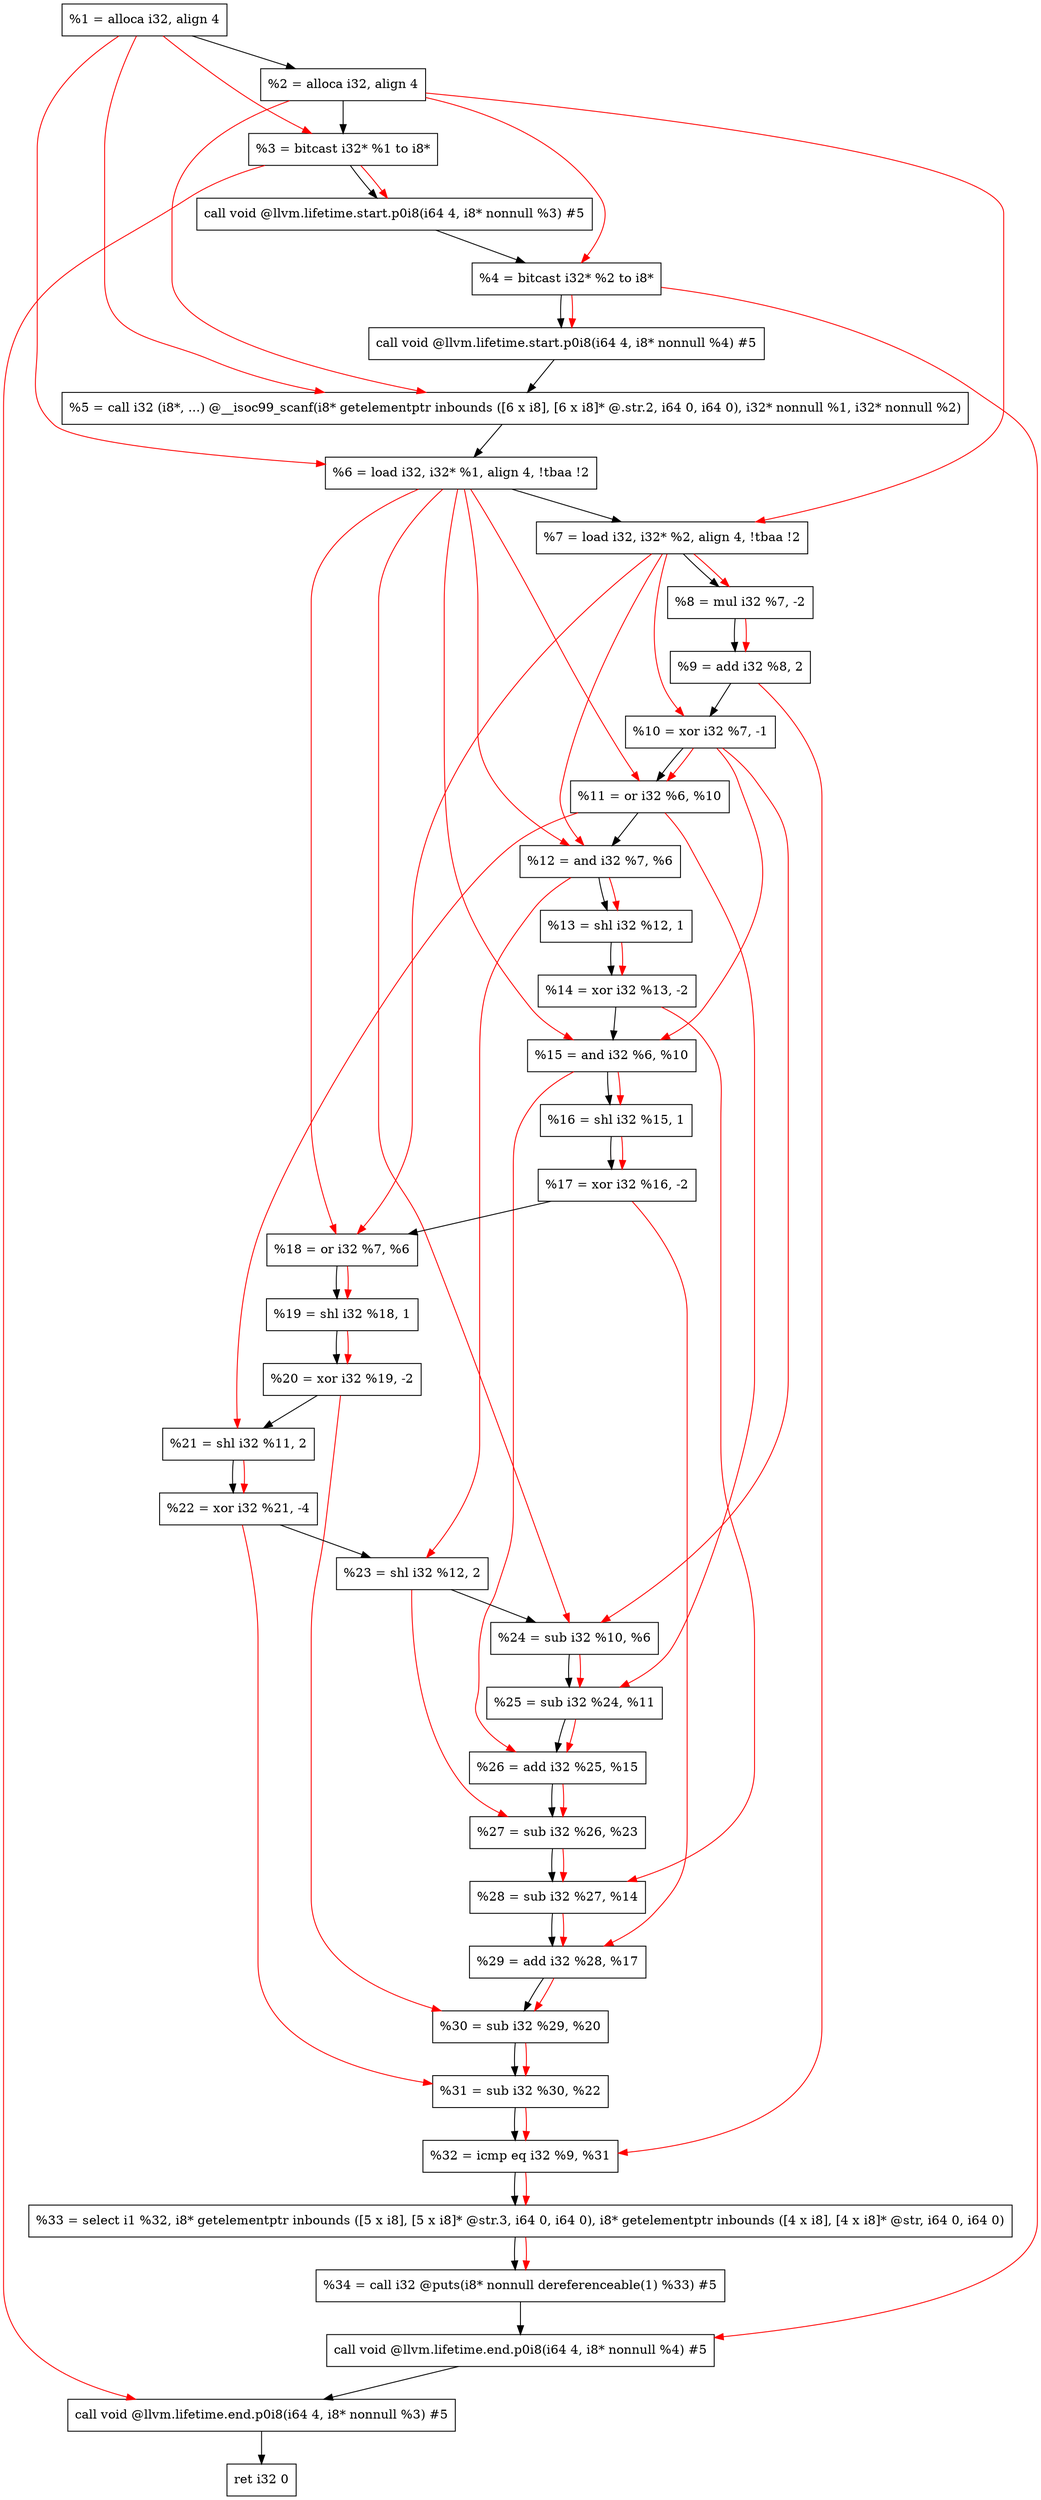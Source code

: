 digraph "DFG for'main' function" {
	Node0x10dcdc8[shape=record, label="  %1 = alloca i32, align 4"];
	Node0x10dce48[shape=record, label="  %2 = alloca i32, align 4"];
	Node0x10dced8[shape=record, label="  %3 = bitcast i32* %1 to i8*"];
	Node0x10dd338[shape=record, label="  call void @llvm.lifetime.start.p0i8(i64 4, i8* nonnull %3) #5"];
	Node0x10dd418[shape=record, label="  %4 = bitcast i32* %2 to i8*"];
	Node0x10dd538[shape=record, label="  call void @llvm.lifetime.start.p0i8(i64 4, i8* nonnull %4) #5"];
	Node0x10dd770[shape=record, label="  %5 = call i32 (i8*, ...) @__isoc99_scanf(i8* getelementptr inbounds ([6 x i8], [6 x i8]* @.str.2, i64 0, i64 0), i32* nonnull %1, i32* nonnull %2)"];
	Node0x10dd828[shape=record, label="  %6 = load i32, i32* %1, align 4, !tbaa !2"];
	Node0x10de798[shape=record, label="  %7 = load i32, i32* %2, align 4, !tbaa !2"];
	Node0x10dee20[shape=record, label="  %8 = mul i32 %7, -2"];
	Node0x10dee90[shape=record, label="  %9 = add i32 %8, 2"];
	Node0x10def00[shape=record, label="  %10 = xor i32 %7, -1"];
	Node0x10def70[shape=record, label="  %11 = or i32 %6, %10"];
	Node0x10defe0[shape=record, label="  %12 = and i32 %7, %6"];
	Node0x10df050[shape=record, label="  %13 = shl i32 %12, 1"];
	Node0x10df0c0[shape=record, label="  %14 = xor i32 %13, -2"];
	Node0x10df130[shape=record, label="  %15 = and i32 %6, %10"];
	Node0x10df1a0[shape=record, label="  %16 = shl i32 %15, 1"];
	Node0x10df210[shape=record, label="  %17 = xor i32 %16, -2"];
	Node0x10df280[shape=record, label="  %18 = or i32 %7, %6"];
	Node0x10df2f0[shape=record, label="  %19 = shl i32 %18, 1"];
	Node0x10df360[shape=record, label="  %20 = xor i32 %19, -2"];
	Node0x10df3d0[shape=record, label="  %21 = shl i32 %11, 2"];
	Node0x10df440[shape=record, label="  %22 = xor i32 %21, -4"];
	Node0x10df4b0[shape=record, label="  %23 = shl i32 %12, 2"];
	Node0x10df520[shape=record, label="  %24 = sub i32 %10, %6"];
	Node0x10df590[shape=record, label="  %25 = sub i32 %24, %11"];
	Node0x10df600[shape=record, label="  %26 = add i32 %25, %15"];
	Node0x10df670[shape=record, label="  %27 = sub i32 %26, %23"];
	Node0x10df6e0[shape=record, label="  %28 = sub i32 %27, %14"];
	Node0x10df750[shape=record, label="  %29 = add i32 %28, %17"];
	Node0x10df7c0[shape=record, label="  %30 = sub i32 %29, %20"];
	Node0x10df830[shape=record, label="  %31 = sub i32 %30, %22"];
	Node0x10df8a0[shape=record, label="  %32 = icmp eq i32 %9, %31"];
	Node0x107d9d8[shape=record, label="  %33 = select i1 %32, i8* getelementptr inbounds ([5 x i8], [5 x i8]* @str.3, i64 0, i64 0), i8* getelementptr inbounds ([4 x i8], [4 x i8]* @str, i64 0, i64 0)"];
	Node0x10dfb40[shape=record, label="  %34 = call i32 @puts(i8* nonnull dereferenceable(1) %33) #5"];
	Node0x10dfd98[shape=record, label="  call void @llvm.lifetime.end.p0i8(i64 4, i8* nonnull %4) #5"];
	Node0x10dfef8[shape=record, label="  call void @llvm.lifetime.end.p0i8(i64 4, i8* nonnull %3) #5"];
	Node0x10dffb8[shape=record, label="  ret i32 0"];
	Node0x10dcdc8 -> Node0x10dce48;
	Node0x10dce48 -> Node0x10dced8;
	Node0x10dced8 -> Node0x10dd338;
	Node0x10dd338 -> Node0x10dd418;
	Node0x10dd418 -> Node0x10dd538;
	Node0x10dd538 -> Node0x10dd770;
	Node0x10dd770 -> Node0x10dd828;
	Node0x10dd828 -> Node0x10de798;
	Node0x10de798 -> Node0x10dee20;
	Node0x10dee20 -> Node0x10dee90;
	Node0x10dee90 -> Node0x10def00;
	Node0x10def00 -> Node0x10def70;
	Node0x10def70 -> Node0x10defe0;
	Node0x10defe0 -> Node0x10df050;
	Node0x10df050 -> Node0x10df0c0;
	Node0x10df0c0 -> Node0x10df130;
	Node0x10df130 -> Node0x10df1a0;
	Node0x10df1a0 -> Node0x10df210;
	Node0x10df210 -> Node0x10df280;
	Node0x10df280 -> Node0x10df2f0;
	Node0x10df2f0 -> Node0x10df360;
	Node0x10df360 -> Node0x10df3d0;
	Node0x10df3d0 -> Node0x10df440;
	Node0x10df440 -> Node0x10df4b0;
	Node0x10df4b0 -> Node0x10df520;
	Node0x10df520 -> Node0x10df590;
	Node0x10df590 -> Node0x10df600;
	Node0x10df600 -> Node0x10df670;
	Node0x10df670 -> Node0x10df6e0;
	Node0x10df6e0 -> Node0x10df750;
	Node0x10df750 -> Node0x10df7c0;
	Node0x10df7c0 -> Node0x10df830;
	Node0x10df830 -> Node0x10df8a0;
	Node0x10df8a0 -> Node0x107d9d8;
	Node0x107d9d8 -> Node0x10dfb40;
	Node0x10dfb40 -> Node0x10dfd98;
	Node0x10dfd98 -> Node0x10dfef8;
	Node0x10dfef8 -> Node0x10dffb8;
edge [color=red]
	Node0x10dcdc8 -> Node0x10dced8;
	Node0x10dced8 -> Node0x10dd338;
	Node0x10dce48 -> Node0x10dd418;
	Node0x10dd418 -> Node0x10dd538;
	Node0x10dcdc8 -> Node0x10dd770;
	Node0x10dce48 -> Node0x10dd770;
	Node0x10dcdc8 -> Node0x10dd828;
	Node0x10dce48 -> Node0x10de798;
	Node0x10de798 -> Node0x10dee20;
	Node0x10dee20 -> Node0x10dee90;
	Node0x10de798 -> Node0x10def00;
	Node0x10dd828 -> Node0x10def70;
	Node0x10def00 -> Node0x10def70;
	Node0x10de798 -> Node0x10defe0;
	Node0x10dd828 -> Node0x10defe0;
	Node0x10defe0 -> Node0x10df050;
	Node0x10df050 -> Node0x10df0c0;
	Node0x10dd828 -> Node0x10df130;
	Node0x10def00 -> Node0x10df130;
	Node0x10df130 -> Node0x10df1a0;
	Node0x10df1a0 -> Node0x10df210;
	Node0x10de798 -> Node0x10df280;
	Node0x10dd828 -> Node0x10df280;
	Node0x10df280 -> Node0x10df2f0;
	Node0x10df2f0 -> Node0x10df360;
	Node0x10def70 -> Node0x10df3d0;
	Node0x10df3d0 -> Node0x10df440;
	Node0x10defe0 -> Node0x10df4b0;
	Node0x10def00 -> Node0x10df520;
	Node0x10dd828 -> Node0x10df520;
	Node0x10df520 -> Node0x10df590;
	Node0x10def70 -> Node0x10df590;
	Node0x10df590 -> Node0x10df600;
	Node0x10df130 -> Node0x10df600;
	Node0x10df600 -> Node0x10df670;
	Node0x10df4b0 -> Node0x10df670;
	Node0x10df670 -> Node0x10df6e0;
	Node0x10df0c0 -> Node0x10df6e0;
	Node0x10df6e0 -> Node0x10df750;
	Node0x10df210 -> Node0x10df750;
	Node0x10df750 -> Node0x10df7c0;
	Node0x10df360 -> Node0x10df7c0;
	Node0x10df7c0 -> Node0x10df830;
	Node0x10df440 -> Node0x10df830;
	Node0x10dee90 -> Node0x10df8a0;
	Node0x10df830 -> Node0x10df8a0;
	Node0x10df8a0 -> Node0x107d9d8;
	Node0x107d9d8 -> Node0x10dfb40;
	Node0x10dd418 -> Node0x10dfd98;
	Node0x10dced8 -> Node0x10dfef8;
}
